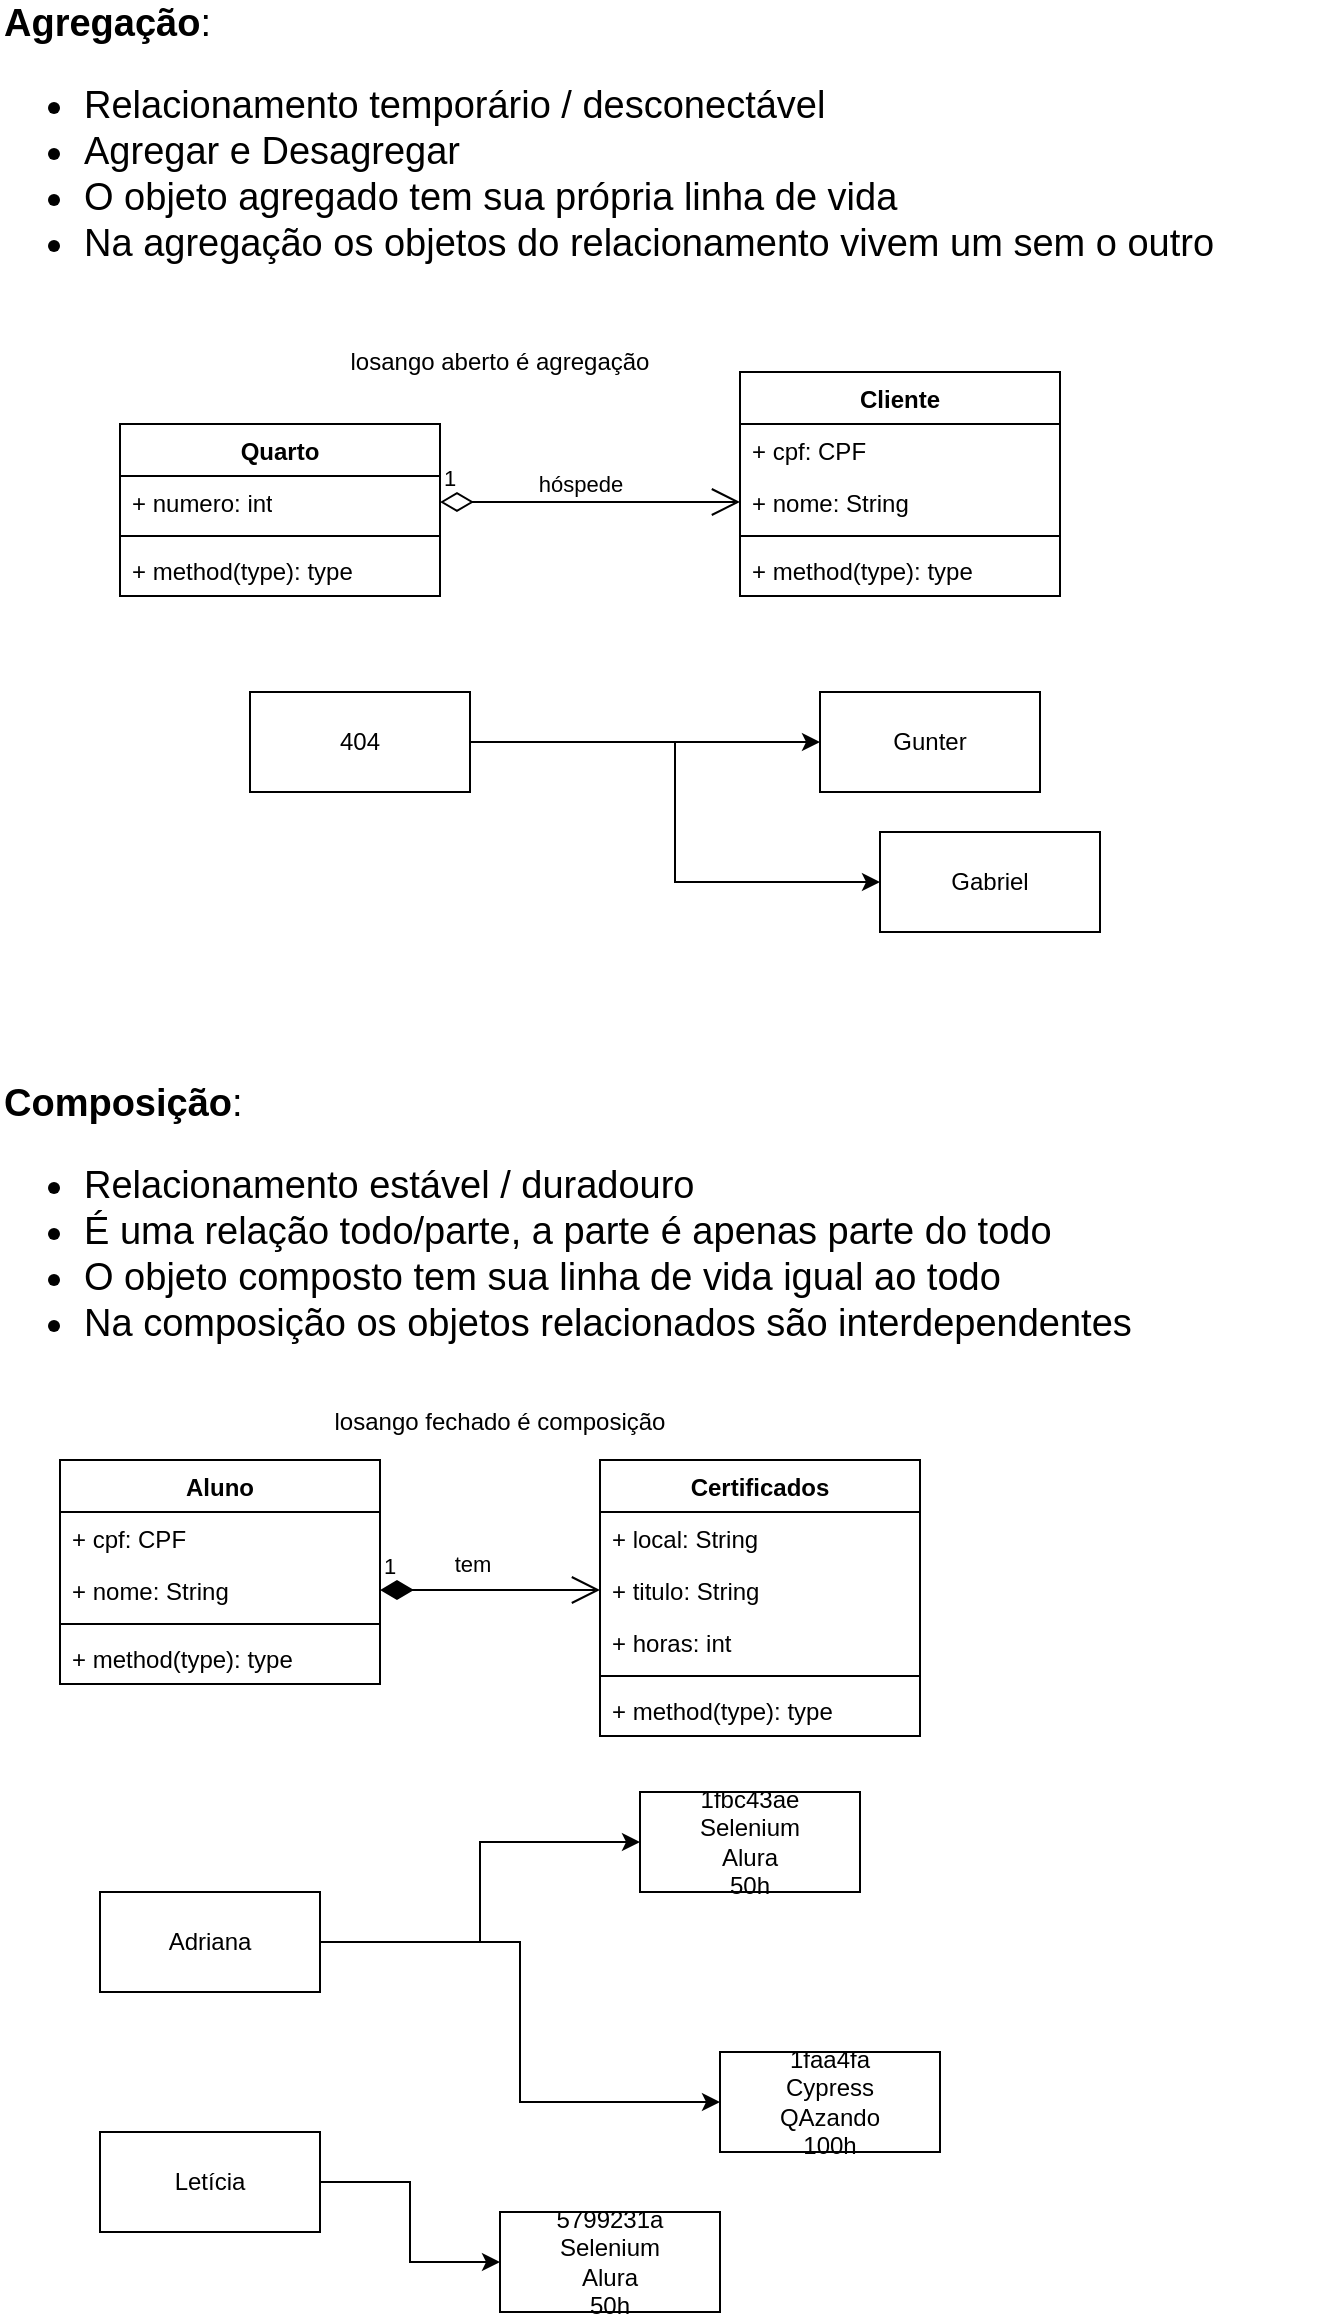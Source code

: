 <mxfile version="24.6.5" type="device">
  <diagram name="Página-1" id="BNyZVHSPn_K23RTRlpJv">
    <mxGraphModel dx="548" dy="372" grid="1" gridSize="10" guides="1" tooltips="1" connect="1" arrows="1" fold="1" page="1" pageScale="1" pageWidth="827" pageHeight="1169" math="0" shadow="0">
      <root>
        <mxCell id="0" />
        <mxCell id="1" parent="0" />
        <mxCell id="BgWErPnJUfC2LBLmZvnZ-1" value="&lt;b&gt;Agregação&lt;/b&gt;:&lt;div&gt;&lt;ul&gt;&lt;li&gt;Relacionamento temporário / desconectável&lt;/li&gt;&lt;li&gt;Agregar e Desagregar&lt;/li&gt;&lt;li&gt;O objeto agregado tem sua própria linha de vida&lt;/li&gt;&lt;li&gt;Na agregação os objetos do relacionamento vivem um sem o outro&lt;/li&gt;&lt;/ul&gt;&lt;/div&gt;" style="text;html=1;align=left;verticalAlign=middle;whiteSpace=wrap;rounded=0;fontSize=19;" vertex="1" parent="1">
          <mxGeometry x="20" y="10" width="670" height="140" as="geometry" />
        </mxCell>
        <mxCell id="BgWErPnJUfC2LBLmZvnZ-3" value="&lt;b&gt;Composição&lt;/b&gt;:&lt;div&gt;&lt;ul&gt;&lt;li&gt;Relacionamento estável / duradouro&lt;/li&gt;&lt;li&gt;É uma relação todo/parte, a parte é apenas parte do todo&lt;/li&gt;&lt;li&gt;O objeto composto tem sua linha de vida igual ao todo&lt;/li&gt;&lt;li&gt;Na composição os objetos relacionados são interdependentes&lt;/li&gt;&lt;/ul&gt;&lt;/div&gt;" style="text;html=1;align=left;verticalAlign=middle;whiteSpace=wrap;rounded=0;fontSize=19;" vertex="1" parent="1">
          <mxGeometry x="20" y="540" width="650" height="160" as="geometry" />
        </mxCell>
        <mxCell id="BgWErPnJUfC2LBLmZvnZ-4" value="Quarto" style="swimlane;fontStyle=1;align=center;verticalAlign=top;childLayout=stackLayout;horizontal=1;startSize=26;horizontalStack=0;resizeParent=1;resizeParentMax=0;resizeLast=0;collapsible=1;marginBottom=0;whiteSpace=wrap;html=1;" vertex="1" parent="1">
          <mxGeometry x="80" y="216" width="160" height="86" as="geometry" />
        </mxCell>
        <mxCell id="BgWErPnJUfC2LBLmZvnZ-5" value="+ numero: int" style="text;strokeColor=none;fillColor=none;align=left;verticalAlign=top;spacingLeft=4;spacingRight=4;overflow=hidden;rotatable=0;points=[[0,0.5],[1,0.5]];portConstraint=eastwest;whiteSpace=wrap;html=1;" vertex="1" parent="BgWErPnJUfC2LBLmZvnZ-4">
          <mxGeometry y="26" width="160" height="26" as="geometry" />
        </mxCell>
        <mxCell id="BgWErPnJUfC2LBLmZvnZ-6" value="" style="line;strokeWidth=1;fillColor=none;align=left;verticalAlign=middle;spacingTop=-1;spacingLeft=3;spacingRight=3;rotatable=0;labelPosition=right;points=[];portConstraint=eastwest;strokeColor=inherit;" vertex="1" parent="BgWErPnJUfC2LBLmZvnZ-4">
          <mxGeometry y="52" width="160" height="8" as="geometry" />
        </mxCell>
        <mxCell id="BgWErPnJUfC2LBLmZvnZ-7" value="+ method(type): type" style="text;strokeColor=none;fillColor=none;align=left;verticalAlign=top;spacingLeft=4;spacingRight=4;overflow=hidden;rotatable=0;points=[[0,0.5],[1,0.5]];portConstraint=eastwest;whiteSpace=wrap;html=1;" vertex="1" parent="BgWErPnJUfC2LBLmZvnZ-4">
          <mxGeometry y="60" width="160" height="26" as="geometry" />
        </mxCell>
        <mxCell id="BgWErPnJUfC2LBLmZvnZ-8" value="Cliente" style="swimlane;fontStyle=1;align=center;verticalAlign=top;childLayout=stackLayout;horizontal=1;startSize=26;horizontalStack=0;resizeParent=1;resizeParentMax=0;resizeLast=0;collapsible=1;marginBottom=0;whiteSpace=wrap;html=1;" vertex="1" parent="1">
          <mxGeometry x="390" y="190" width="160" height="112" as="geometry" />
        </mxCell>
        <mxCell id="BgWErPnJUfC2LBLmZvnZ-9" value="+ cpf: CPF" style="text;strokeColor=none;fillColor=none;align=left;verticalAlign=top;spacingLeft=4;spacingRight=4;overflow=hidden;rotatable=0;points=[[0,0.5],[1,0.5]];portConstraint=eastwest;whiteSpace=wrap;html=1;" vertex="1" parent="BgWErPnJUfC2LBLmZvnZ-8">
          <mxGeometry y="26" width="160" height="26" as="geometry" />
        </mxCell>
        <mxCell id="BgWErPnJUfC2LBLmZvnZ-12" value="+ nome: String" style="text;strokeColor=none;fillColor=none;align=left;verticalAlign=top;spacingLeft=4;spacingRight=4;overflow=hidden;rotatable=0;points=[[0,0.5],[1,0.5]];portConstraint=eastwest;whiteSpace=wrap;html=1;" vertex="1" parent="BgWErPnJUfC2LBLmZvnZ-8">
          <mxGeometry y="52" width="160" height="26" as="geometry" />
        </mxCell>
        <mxCell id="BgWErPnJUfC2LBLmZvnZ-10" value="" style="line;strokeWidth=1;fillColor=none;align=left;verticalAlign=middle;spacingTop=-1;spacingLeft=3;spacingRight=3;rotatable=0;labelPosition=right;points=[];portConstraint=eastwest;strokeColor=inherit;" vertex="1" parent="BgWErPnJUfC2LBLmZvnZ-8">
          <mxGeometry y="78" width="160" height="8" as="geometry" />
        </mxCell>
        <mxCell id="BgWErPnJUfC2LBLmZvnZ-11" value="+ method(type): type" style="text;strokeColor=none;fillColor=none;align=left;verticalAlign=top;spacingLeft=4;spacingRight=4;overflow=hidden;rotatable=0;points=[[0,0.5],[1,0.5]];portConstraint=eastwest;whiteSpace=wrap;html=1;" vertex="1" parent="BgWErPnJUfC2LBLmZvnZ-8">
          <mxGeometry y="86" width="160" height="26" as="geometry" />
        </mxCell>
        <mxCell id="BgWErPnJUfC2LBLmZvnZ-13" value="Gunter" style="html=1;whiteSpace=wrap;" vertex="1" parent="1">
          <mxGeometry x="430" y="350" width="110" height="50" as="geometry" />
        </mxCell>
        <mxCell id="BgWErPnJUfC2LBLmZvnZ-19" style="edgeStyle=orthogonalEdgeStyle;rounded=0;orthogonalLoop=1;jettySize=auto;html=1;" edge="1" parent="1" source="BgWErPnJUfC2LBLmZvnZ-14" target="BgWErPnJUfC2LBLmZvnZ-13">
          <mxGeometry relative="1" as="geometry" />
        </mxCell>
        <mxCell id="BgWErPnJUfC2LBLmZvnZ-20" style="edgeStyle=orthogonalEdgeStyle;rounded=0;orthogonalLoop=1;jettySize=auto;html=1;entryX=0;entryY=0.5;entryDx=0;entryDy=0;" edge="1" parent="1" source="BgWErPnJUfC2LBLmZvnZ-14" target="BgWErPnJUfC2LBLmZvnZ-16">
          <mxGeometry relative="1" as="geometry" />
        </mxCell>
        <mxCell id="BgWErPnJUfC2LBLmZvnZ-14" value="404" style="html=1;whiteSpace=wrap;" vertex="1" parent="1">
          <mxGeometry x="145" y="350" width="110" height="50" as="geometry" />
        </mxCell>
        <mxCell id="BgWErPnJUfC2LBLmZvnZ-16" value="Gabriel" style="html=1;whiteSpace=wrap;" vertex="1" parent="1">
          <mxGeometry x="460" y="420" width="110" height="50" as="geometry" />
        </mxCell>
        <mxCell id="BgWErPnJUfC2LBLmZvnZ-21" value="Certificados" style="swimlane;fontStyle=1;align=center;verticalAlign=top;childLayout=stackLayout;horizontal=1;startSize=26;horizontalStack=0;resizeParent=1;resizeParentMax=0;resizeLast=0;collapsible=1;marginBottom=0;whiteSpace=wrap;html=1;" vertex="1" parent="1">
          <mxGeometry x="320" y="734" width="160" height="138" as="geometry" />
        </mxCell>
        <mxCell id="BgWErPnJUfC2LBLmZvnZ-22" value="+ local: String" style="text;strokeColor=none;fillColor=none;align=left;verticalAlign=top;spacingLeft=4;spacingRight=4;overflow=hidden;rotatable=0;points=[[0,0.5],[1,0.5]];portConstraint=eastwest;whiteSpace=wrap;html=1;" vertex="1" parent="BgWErPnJUfC2LBLmZvnZ-21">
          <mxGeometry y="26" width="160" height="26" as="geometry" />
        </mxCell>
        <mxCell id="BgWErPnJUfC2LBLmZvnZ-32" value="+ titulo: String" style="text;strokeColor=none;fillColor=none;align=left;verticalAlign=top;spacingLeft=4;spacingRight=4;overflow=hidden;rotatable=0;points=[[0,0.5],[1,0.5]];portConstraint=eastwest;whiteSpace=wrap;html=1;" vertex="1" parent="BgWErPnJUfC2LBLmZvnZ-21">
          <mxGeometry y="52" width="160" height="26" as="geometry" />
        </mxCell>
        <mxCell id="BgWErPnJUfC2LBLmZvnZ-33" value="+ horas: int" style="text;strokeColor=none;fillColor=none;align=left;verticalAlign=top;spacingLeft=4;spacingRight=4;overflow=hidden;rotatable=0;points=[[0,0.5],[1,0.5]];portConstraint=eastwest;whiteSpace=wrap;html=1;" vertex="1" parent="BgWErPnJUfC2LBLmZvnZ-21">
          <mxGeometry y="78" width="160" height="26" as="geometry" />
        </mxCell>
        <mxCell id="BgWErPnJUfC2LBLmZvnZ-23" value="" style="line;strokeWidth=1;fillColor=none;align=left;verticalAlign=middle;spacingTop=-1;spacingLeft=3;spacingRight=3;rotatable=0;labelPosition=right;points=[];portConstraint=eastwest;strokeColor=inherit;" vertex="1" parent="BgWErPnJUfC2LBLmZvnZ-21">
          <mxGeometry y="104" width="160" height="8" as="geometry" />
        </mxCell>
        <mxCell id="BgWErPnJUfC2LBLmZvnZ-24" value="+ method(type): type" style="text;strokeColor=none;fillColor=none;align=left;verticalAlign=top;spacingLeft=4;spacingRight=4;overflow=hidden;rotatable=0;points=[[0,0.5],[1,0.5]];portConstraint=eastwest;whiteSpace=wrap;html=1;" vertex="1" parent="BgWErPnJUfC2LBLmZvnZ-21">
          <mxGeometry y="112" width="160" height="26" as="geometry" />
        </mxCell>
        <mxCell id="BgWErPnJUfC2LBLmZvnZ-25" value="Aluno" style="swimlane;fontStyle=1;align=center;verticalAlign=top;childLayout=stackLayout;horizontal=1;startSize=26;horizontalStack=0;resizeParent=1;resizeParentMax=0;resizeLast=0;collapsible=1;marginBottom=0;whiteSpace=wrap;html=1;" vertex="1" parent="1">
          <mxGeometry x="50" y="734" width="160" height="112" as="geometry" />
        </mxCell>
        <mxCell id="BgWErPnJUfC2LBLmZvnZ-26" value="+ cpf: CPF" style="text;strokeColor=none;fillColor=none;align=left;verticalAlign=top;spacingLeft=4;spacingRight=4;overflow=hidden;rotatable=0;points=[[0,0.5],[1,0.5]];portConstraint=eastwest;whiteSpace=wrap;html=1;" vertex="1" parent="BgWErPnJUfC2LBLmZvnZ-25">
          <mxGeometry y="26" width="160" height="26" as="geometry" />
        </mxCell>
        <mxCell id="BgWErPnJUfC2LBLmZvnZ-27" value="+ nome: String" style="text;strokeColor=none;fillColor=none;align=left;verticalAlign=top;spacingLeft=4;spacingRight=4;overflow=hidden;rotatable=0;points=[[0,0.5],[1,0.5]];portConstraint=eastwest;whiteSpace=wrap;html=1;" vertex="1" parent="BgWErPnJUfC2LBLmZvnZ-25">
          <mxGeometry y="52" width="160" height="26" as="geometry" />
        </mxCell>
        <mxCell id="BgWErPnJUfC2LBLmZvnZ-28" value="" style="line;strokeWidth=1;fillColor=none;align=left;verticalAlign=middle;spacingTop=-1;spacingLeft=3;spacingRight=3;rotatable=0;labelPosition=right;points=[];portConstraint=eastwest;strokeColor=inherit;" vertex="1" parent="BgWErPnJUfC2LBLmZvnZ-25">
          <mxGeometry y="78" width="160" height="8" as="geometry" />
        </mxCell>
        <mxCell id="BgWErPnJUfC2LBLmZvnZ-29" value="+ method(type): type" style="text;strokeColor=none;fillColor=none;align=left;verticalAlign=top;spacingLeft=4;spacingRight=4;overflow=hidden;rotatable=0;points=[[0,0.5],[1,0.5]];portConstraint=eastwest;whiteSpace=wrap;html=1;" vertex="1" parent="BgWErPnJUfC2LBLmZvnZ-25">
          <mxGeometry y="86" width="160" height="26" as="geometry" />
        </mxCell>
        <mxCell id="BgWErPnJUfC2LBLmZvnZ-44" style="edgeStyle=orthogonalEdgeStyle;rounded=0;orthogonalLoop=1;jettySize=auto;html=1;entryX=0;entryY=0.5;entryDx=0;entryDy=0;" edge="1" parent="1" source="BgWErPnJUfC2LBLmZvnZ-35" target="BgWErPnJUfC2LBLmZvnZ-36">
          <mxGeometry relative="1" as="geometry" />
        </mxCell>
        <mxCell id="BgWErPnJUfC2LBLmZvnZ-45" style="edgeStyle=orthogonalEdgeStyle;rounded=0;orthogonalLoop=1;jettySize=auto;html=1;entryX=0;entryY=0.5;entryDx=0;entryDy=0;" edge="1" parent="1" source="BgWErPnJUfC2LBLmZvnZ-35" target="BgWErPnJUfC2LBLmZvnZ-37">
          <mxGeometry relative="1" as="geometry" />
        </mxCell>
        <mxCell id="BgWErPnJUfC2LBLmZvnZ-35" value="Adriana" style="html=1;whiteSpace=wrap;" vertex="1" parent="1">
          <mxGeometry x="70" y="950" width="110" height="50" as="geometry" />
        </mxCell>
        <mxCell id="BgWErPnJUfC2LBLmZvnZ-36" value="&lt;div&gt;1fbc43ae&lt;br&gt;&lt;/div&gt;Selenium&lt;div&gt;Alura&lt;/div&gt;&lt;div&gt;50h&lt;/div&gt;" style="html=1;whiteSpace=wrap;" vertex="1" parent="1">
          <mxGeometry x="340" y="900" width="110" height="50" as="geometry" />
        </mxCell>
        <mxCell id="BgWErPnJUfC2LBLmZvnZ-37" value="&lt;div&gt;1faa4fa&lt;/div&gt;Cypress&lt;div&gt;QAzando&lt;/div&gt;&lt;div&gt;100h&lt;/div&gt;" style="html=1;whiteSpace=wrap;" vertex="1" parent="1">
          <mxGeometry x="380" y="1030" width="110" height="50" as="geometry" />
        </mxCell>
        <mxCell id="BgWErPnJUfC2LBLmZvnZ-43" style="edgeStyle=orthogonalEdgeStyle;rounded=0;orthogonalLoop=1;jettySize=auto;html=1;entryX=0;entryY=0.5;entryDx=0;entryDy=0;" edge="1" parent="1" source="BgWErPnJUfC2LBLmZvnZ-41" target="BgWErPnJUfC2LBLmZvnZ-42">
          <mxGeometry relative="1" as="geometry" />
        </mxCell>
        <mxCell id="BgWErPnJUfC2LBLmZvnZ-41" value="Letícia" style="html=1;whiteSpace=wrap;" vertex="1" parent="1">
          <mxGeometry x="70" y="1070" width="110" height="50" as="geometry" />
        </mxCell>
        <mxCell id="BgWErPnJUfC2LBLmZvnZ-42" value="&lt;div&gt;&lt;span style=&quot;background-color: initial;&quot;&gt;5799231a&lt;/span&gt;&lt;/div&gt;&lt;div&gt;&lt;span style=&quot;background-color: initial;&quot;&gt;Selenium&lt;/span&gt;&lt;br&gt;&lt;/div&gt;&lt;div&gt;Alura&lt;/div&gt;&lt;div&gt;50h&lt;/div&gt;" style="html=1;whiteSpace=wrap;" vertex="1" parent="1">
          <mxGeometry x="270" y="1110" width="110" height="50" as="geometry" />
        </mxCell>
        <mxCell id="BgWErPnJUfC2LBLmZvnZ-47" value="1" style="endArrow=open;html=1;endSize=12;startArrow=diamondThin;startSize=14;startFill=0;edgeStyle=orthogonalEdgeStyle;align=left;verticalAlign=bottom;rounded=0;exitX=1;exitY=0.5;exitDx=0;exitDy=0;entryX=0;entryY=0.5;entryDx=0;entryDy=0;" edge="1" parent="1" source="BgWErPnJUfC2LBLmZvnZ-5" target="BgWErPnJUfC2LBLmZvnZ-12">
          <mxGeometry x="-1" y="3" relative="1" as="geometry">
            <mxPoint x="190" y="310" as="sourcePoint" />
            <mxPoint x="350" y="310" as="targetPoint" />
          </mxGeometry>
        </mxCell>
        <mxCell id="BgWErPnJUfC2LBLmZvnZ-48" value="hóspede" style="edgeLabel;html=1;align=center;verticalAlign=middle;resizable=0;points=[];" vertex="1" connectable="0" parent="BgWErPnJUfC2LBLmZvnZ-47">
          <mxGeometry x="-0.123" y="-1" relative="1" as="geometry">
            <mxPoint x="4" y="-10" as="offset" />
          </mxGeometry>
        </mxCell>
        <mxCell id="BgWErPnJUfC2LBLmZvnZ-49" value="1" style="endArrow=open;html=1;endSize=12;startArrow=diamondThin;startSize=14;startFill=1;edgeStyle=orthogonalEdgeStyle;align=left;verticalAlign=bottom;rounded=0;exitX=1;exitY=0.5;exitDx=0;exitDy=0;entryX=0;entryY=0.5;entryDx=0;entryDy=0;" edge="1" parent="1" source="BgWErPnJUfC2LBLmZvnZ-27" target="BgWErPnJUfC2LBLmZvnZ-32">
          <mxGeometry x="-1" y="3" relative="1" as="geometry">
            <mxPoint x="255" y="802.66" as="sourcePoint" />
            <mxPoint x="415" y="802.66" as="targetPoint" />
          </mxGeometry>
        </mxCell>
        <mxCell id="BgWErPnJUfC2LBLmZvnZ-50" value="tem" style="edgeLabel;html=1;align=center;verticalAlign=middle;resizable=0;points=[];" vertex="1" connectable="0" parent="BgWErPnJUfC2LBLmZvnZ-49">
          <mxGeometry x="-0.048" y="3" relative="1" as="geometry">
            <mxPoint x="-7" y="-10" as="offset" />
          </mxGeometry>
        </mxCell>
        <mxCell id="BgWErPnJUfC2LBLmZvnZ-51" value="losango fechado é composição" style="text;html=1;align=center;verticalAlign=middle;whiteSpace=wrap;rounded=0;" vertex="1" parent="1">
          <mxGeometry x="180" y="700" width="180" height="30" as="geometry" />
        </mxCell>
        <mxCell id="BgWErPnJUfC2LBLmZvnZ-52" value="losango aberto é agregação" style="text;html=1;align=center;verticalAlign=middle;whiteSpace=wrap;rounded=0;" vertex="1" parent="1">
          <mxGeometry x="180" y="170" width="180" height="30" as="geometry" />
        </mxCell>
      </root>
    </mxGraphModel>
  </diagram>
</mxfile>
